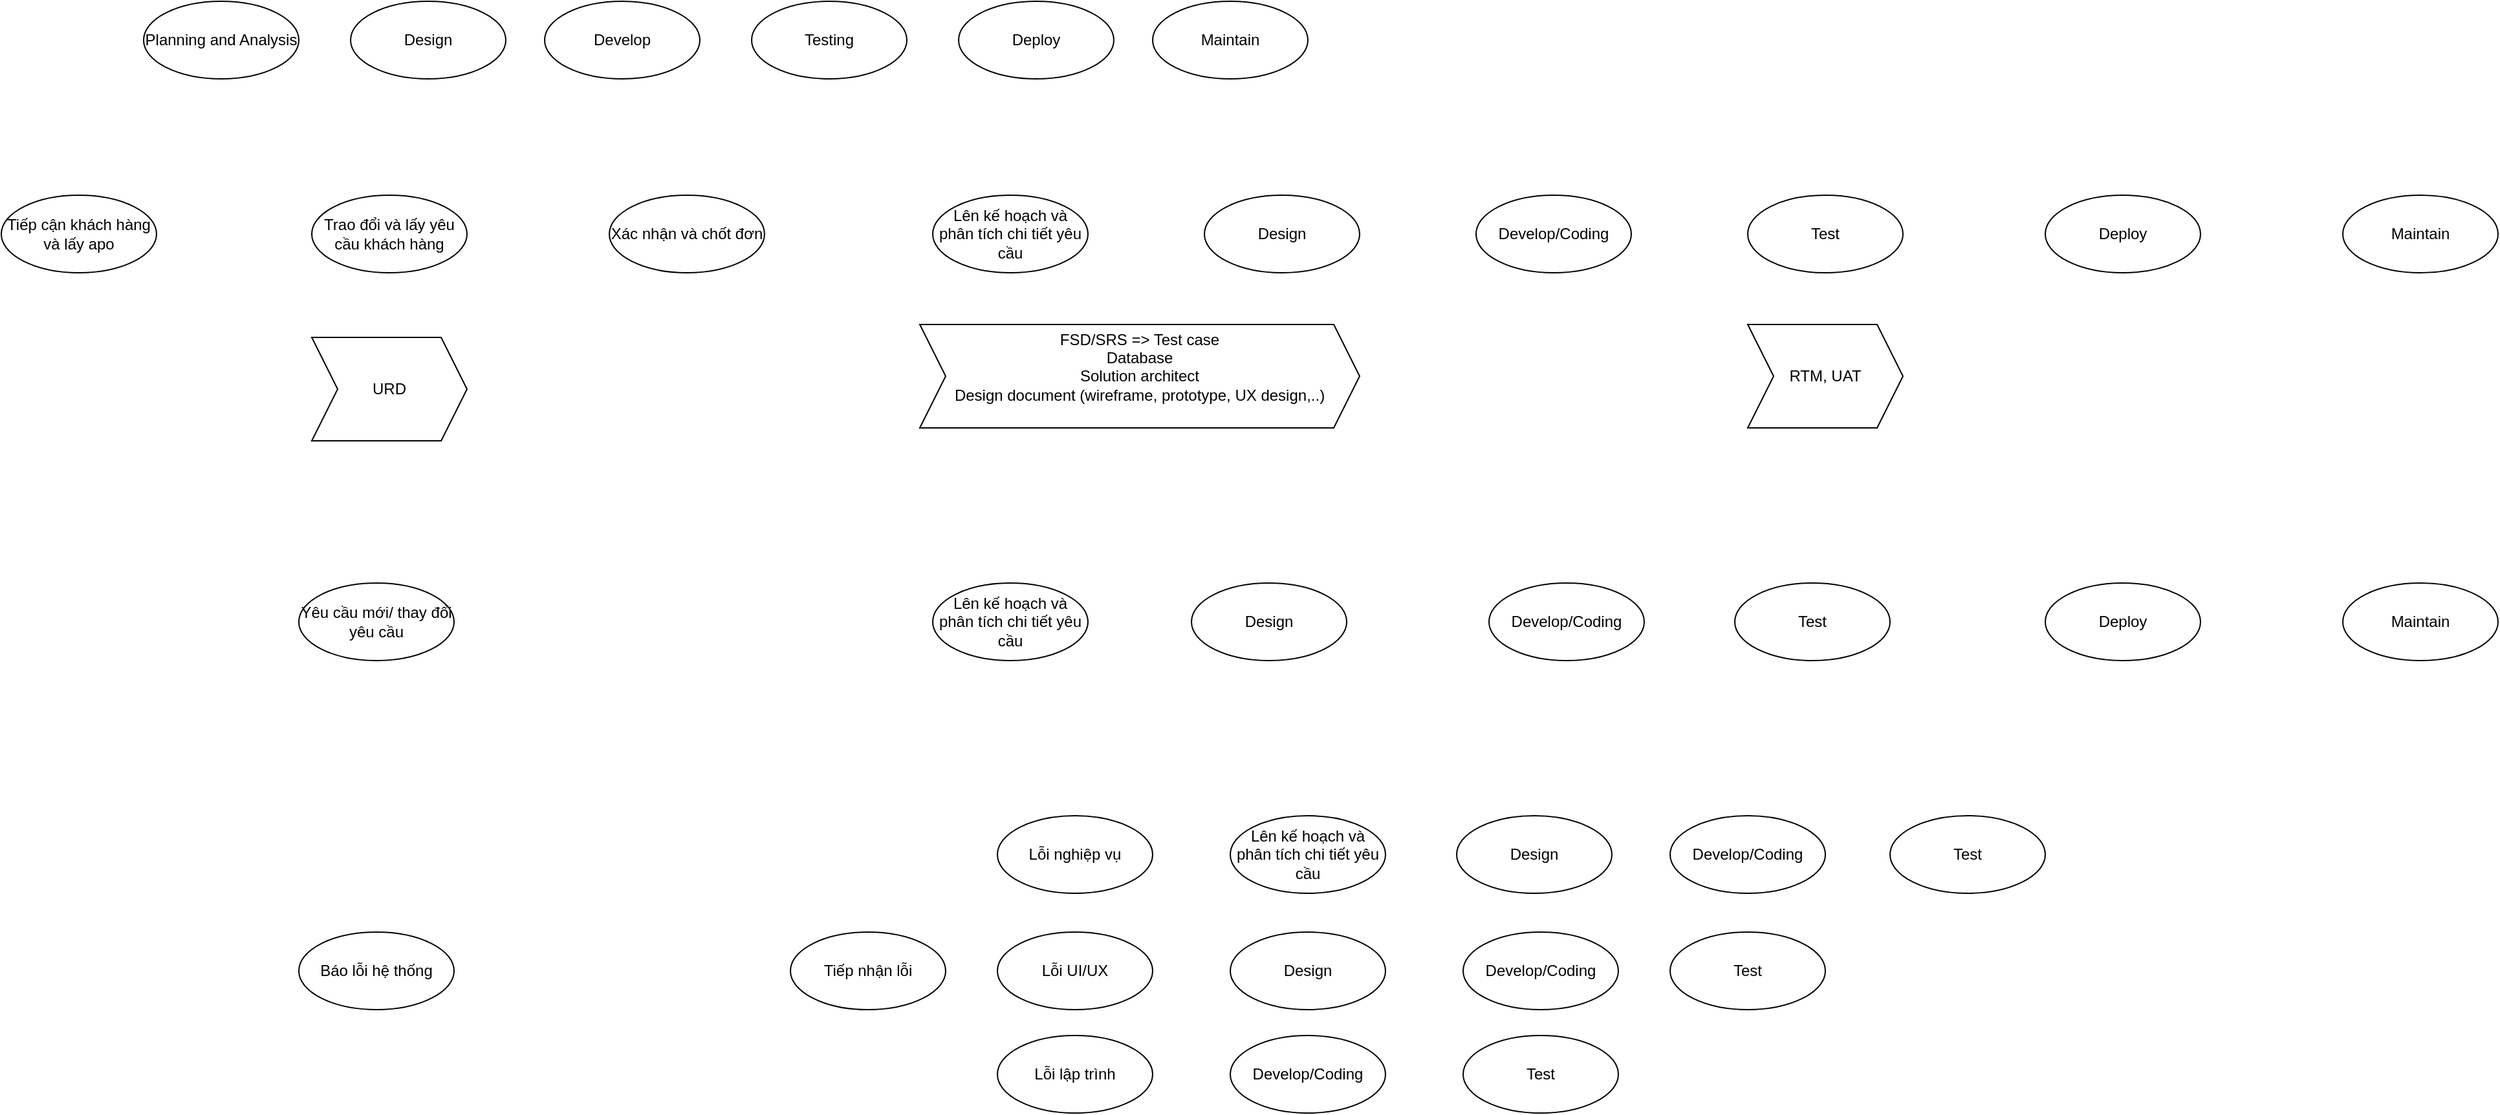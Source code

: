 <mxfile version="14.6.1" type="github">
  <diagram id="8TFS_j_TLSls43iOxlS7" name="Page-1">
    <mxGraphModel dx="2031" dy="1134" grid="1" gridSize="10" guides="1" tooltips="1" connect="1" arrows="1" fold="1" page="1" pageScale="1" pageWidth="850" pageHeight="1100" math="0" shadow="0">
      <root>
        <mxCell id="0" />
        <mxCell id="1" parent="0" />
        <mxCell id="TRFz6pvbhrQaGWIsWs6O-2" value="Planning and Analysis" style="ellipse;whiteSpace=wrap;html=1;" vertex="1" parent="1">
          <mxGeometry x="140" y="100" width="120" height="60" as="geometry" />
        </mxCell>
        <mxCell id="TRFz6pvbhrQaGWIsWs6O-4" value="Design" style="ellipse;whiteSpace=wrap;html=1;" vertex="1" parent="1">
          <mxGeometry x="300" y="100" width="120" height="60" as="geometry" />
        </mxCell>
        <mxCell id="TRFz6pvbhrQaGWIsWs6O-5" value="Develop" style="ellipse;whiteSpace=wrap;html=1;" vertex="1" parent="1">
          <mxGeometry x="450" y="100" width="120" height="60" as="geometry" />
        </mxCell>
        <mxCell id="TRFz6pvbhrQaGWIsWs6O-6" value="Testing" style="ellipse;whiteSpace=wrap;html=1;" vertex="1" parent="1">
          <mxGeometry x="610" y="100" width="120" height="60" as="geometry" />
        </mxCell>
        <mxCell id="TRFz6pvbhrQaGWIsWs6O-7" value="Deploy" style="ellipse;whiteSpace=wrap;html=1;" vertex="1" parent="1">
          <mxGeometry x="770" y="100" width="120" height="60" as="geometry" />
        </mxCell>
        <mxCell id="TRFz6pvbhrQaGWIsWs6O-8" value="Maintain" style="ellipse;whiteSpace=wrap;html=1;" vertex="1" parent="1">
          <mxGeometry x="920" y="100" width="120" height="60" as="geometry" />
        </mxCell>
        <mxCell id="TRFz6pvbhrQaGWIsWs6O-9" value="Tiếp cận khách hàng và lấy apo" style="ellipse;whiteSpace=wrap;html=1;" vertex="1" parent="1">
          <mxGeometry x="30" y="250" width="120" height="60" as="geometry" />
        </mxCell>
        <mxCell id="TRFz6pvbhrQaGWIsWs6O-10" value="Trao đổi và lấy yêu cầu khách hàng" style="ellipse;whiteSpace=wrap;html=1;" vertex="1" parent="1">
          <mxGeometry x="270" y="250" width="120" height="60" as="geometry" />
        </mxCell>
        <mxCell id="TRFz6pvbhrQaGWIsWs6O-11" value="URD" style="shape=step;perimeter=stepPerimeter;whiteSpace=wrap;html=1;fixedSize=1;" vertex="1" parent="1">
          <mxGeometry x="270" y="360" width="120" height="80" as="geometry" />
        </mxCell>
        <mxCell id="TRFz6pvbhrQaGWIsWs6O-12" value="Xác nhận và chốt đơn" style="ellipse;whiteSpace=wrap;html=1;" vertex="1" parent="1">
          <mxGeometry x="500" y="250" width="120" height="60" as="geometry" />
        </mxCell>
        <mxCell id="TRFz6pvbhrQaGWIsWs6O-14" value="Lên kế hoạch và phân tích chi tiết yêu cầu" style="ellipse;whiteSpace=wrap;html=1;" vertex="1" parent="1">
          <mxGeometry x="750" y="250" width="120" height="60" as="geometry" />
        </mxCell>
        <mxCell id="TRFz6pvbhrQaGWIsWs6O-15" value="Design" style="ellipse;whiteSpace=wrap;html=1;" vertex="1" parent="1">
          <mxGeometry x="960" y="250" width="120" height="60" as="geometry" />
        </mxCell>
        <mxCell id="TRFz6pvbhrQaGWIsWs6O-16" value="&lt;span&gt;FSD/SRS =&amp;gt; Test case&lt;br&gt;Database&lt;br&gt;Solution architect&lt;br&gt;Design document (wireframe, prototype, UX design,..)&lt;br&gt;&lt;br&gt;&lt;/span&gt;" style="shape=step;perimeter=stepPerimeter;whiteSpace=wrap;html=1;fixedSize=1;" vertex="1" parent="1">
          <mxGeometry x="740" y="350" width="340" height="80" as="geometry" />
        </mxCell>
        <mxCell id="TRFz6pvbhrQaGWIsWs6O-17" value="Develop/Coding" style="ellipse;whiteSpace=wrap;html=1;" vertex="1" parent="1">
          <mxGeometry x="1170" y="250" width="120" height="60" as="geometry" />
        </mxCell>
        <mxCell id="TRFz6pvbhrQaGWIsWs6O-18" value="Test" style="ellipse;whiteSpace=wrap;html=1;" vertex="1" parent="1">
          <mxGeometry x="1380" y="250" width="120" height="60" as="geometry" />
        </mxCell>
        <mxCell id="TRFz6pvbhrQaGWIsWs6O-20" value="RTM, UAT" style="shape=step;perimeter=stepPerimeter;whiteSpace=wrap;html=1;fixedSize=1;" vertex="1" parent="1">
          <mxGeometry x="1380" y="350" width="120" height="80" as="geometry" />
        </mxCell>
        <mxCell id="TRFz6pvbhrQaGWIsWs6O-21" value="Deploy" style="ellipse;whiteSpace=wrap;html=1;" vertex="1" parent="1">
          <mxGeometry x="1610" y="250" width="120" height="60" as="geometry" />
        </mxCell>
        <mxCell id="TRFz6pvbhrQaGWIsWs6O-22" value="Maintain" style="ellipse;whiteSpace=wrap;html=1;" vertex="1" parent="1">
          <mxGeometry x="1840" y="250" width="120" height="60" as="geometry" />
        </mxCell>
        <mxCell id="TRFz6pvbhrQaGWIsWs6O-23" value="Yêu cầu mới/ thay đổi yêu cầu" style="ellipse;whiteSpace=wrap;html=1;" vertex="1" parent="1">
          <mxGeometry x="260" y="550" width="120" height="60" as="geometry" />
        </mxCell>
        <mxCell id="TRFz6pvbhrQaGWIsWs6O-24" value="Lên kế hoạch và phân tích chi tiết yêu cầu" style="ellipse;whiteSpace=wrap;html=1;" vertex="1" parent="1">
          <mxGeometry x="750" y="550" width="120" height="60" as="geometry" />
        </mxCell>
        <mxCell id="TRFz6pvbhrQaGWIsWs6O-26" value="Design" style="ellipse;whiteSpace=wrap;html=1;" vertex="1" parent="1">
          <mxGeometry x="950" y="550" width="120" height="60" as="geometry" />
        </mxCell>
        <mxCell id="TRFz6pvbhrQaGWIsWs6O-27" value="Develop/Coding" style="ellipse;whiteSpace=wrap;html=1;" vertex="1" parent="1">
          <mxGeometry x="1180" y="550" width="120" height="60" as="geometry" />
        </mxCell>
        <mxCell id="TRFz6pvbhrQaGWIsWs6O-28" value="Test" style="ellipse;whiteSpace=wrap;html=1;" vertex="1" parent="1">
          <mxGeometry x="1370" y="550" width="120" height="60" as="geometry" />
        </mxCell>
        <mxCell id="TRFz6pvbhrQaGWIsWs6O-29" value="Deploy" style="ellipse;whiteSpace=wrap;html=1;" vertex="1" parent="1">
          <mxGeometry x="1610" y="550" width="120" height="60" as="geometry" />
        </mxCell>
        <mxCell id="TRFz6pvbhrQaGWIsWs6O-30" value="Maintain" style="ellipse;whiteSpace=wrap;html=1;" vertex="1" parent="1">
          <mxGeometry x="1840" y="550" width="120" height="60" as="geometry" />
        </mxCell>
        <mxCell id="TRFz6pvbhrQaGWIsWs6O-31" value="Báo lỗi hệ thống" style="ellipse;whiteSpace=wrap;html=1;" vertex="1" parent="1">
          <mxGeometry x="260" y="820" width="120" height="60" as="geometry" />
        </mxCell>
        <mxCell id="TRFz6pvbhrQaGWIsWs6O-32" value="Tiếp nhận lỗi" style="ellipse;whiteSpace=wrap;html=1;" vertex="1" parent="1">
          <mxGeometry x="640" y="820" width="120" height="60" as="geometry" />
        </mxCell>
        <mxCell id="TRFz6pvbhrQaGWIsWs6O-33" value="Lỗi UI/UX" style="ellipse;whiteSpace=wrap;html=1;" vertex="1" parent="1">
          <mxGeometry x="800" y="820" width="120" height="60" as="geometry" />
        </mxCell>
        <mxCell id="TRFz6pvbhrQaGWIsWs6O-34" value="Lỗi nghiệp vụ" style="ellipse;whiteSpace=wrap;html=1;" vertex="1" parent="1">
          <mxGeometry x="800" y="730" width="120" height="60" as="geometry" />
        </mxCell>
        <mxCell id="TRFz6pvbhrQaGWIsWs6O-35" value="Develop/Coding" style="ellipse;whiteSpace=wrap;html=1;" vertex="1" parent="1">
          <mxGeometry x="1160" y="820" width="120" height="60" as="geometry" />
        </mxCell>
        <mxCell id="TRFz6pvbhrQaGWIsWs6O-36" value="Test" style="ellipse;whiteSpace=wrap;html=1;" vertex="1" parent="1">
          <mxGeometry x="1320" y="820" width="120" height="60" as="geometry" />
        </mxCell>
        <mxCell id="TRFz6pvbhrQaGWIsWs6O-39" value="Lỗi lập trình" style="ellipse;whiteSpace=wrap;html=1;" vertex="1" parent="1">
          <mxGeometry x="800" y="900" width="120" height="60" as="geometry" />
        </mxCell>
        <mxCell id="TRFz6pvbhrQaGWIsWs6O-40" value="Lên kế hoạch và phân tích chi tiết yêu cầu" style="ellipse;whiteSpace=wrap;html=1;" vertex="1" parent="1">
          <mxGeometry x="980" y="730" width="120" height="60" as="geometry" />
        </mxCell>
        <mxCell id="TRFz6pvbhrQaGWIsWs6O-41" value="Design" style="ellipse;whiteSpace=wrap;html=1;" vertex="1" parent="1">
          <mxGeometry x="980" y="820" width="120" height="60" as="geometry" />
        </mxCell>
        <mxCell id="TRFz6pvbhrQaGWIsWs6O-44" value="Design" style="ellipse;whiteSpace=wrap;html=1;" vertex="1" parent="1">
          <mxGeometry x="1155" y="730" width="120" height="60" as="geometry" />
        </mxCell>
        <mxCell id="TRFz6pvbhrQaGWIsWs6O-45" value="Develop/Coding" style="ellipse;whiteSpace=wrap;html=1;" vertex="1" parent="1">
          <mxGeometry x="1320" y="730" width="120" height="60" as="geometry" />
        </mxCell>
        <mxCell id="TRFz6pvbhrQaGWIsWs6O-46" value="Test" style="ellipse;whiteSpace=wrap;html=1;" vertex="1" parent="1">
          <mxGeometry x="1490" y="730" width="120" height="60" as="geometry" />
        </mxCell>
        <mxCell id="TRFz6pvbhrQaGWIsWs6O-47" value="Develop/Coding" style="ellipse;whiteSpace=wrap;html=1;" vertex="1" parent="1">
          <mxGeometry x="980" y="900" width="120" height="60" as="geometry" />
        </mxCell>
        <mxCell id="TRFz6pvbhrQaGWIsWs6O-48" value="Test" style="ellipse;whiteSpace=wrap;html=1;" vertex="1" parent="1">
          <mxGeometry x="1160" y="900" width="120" height="60" as="geometry" />
        </mxCell>
      </root>
    </mxGraphModel>
  </diagram>
</mxfile>
